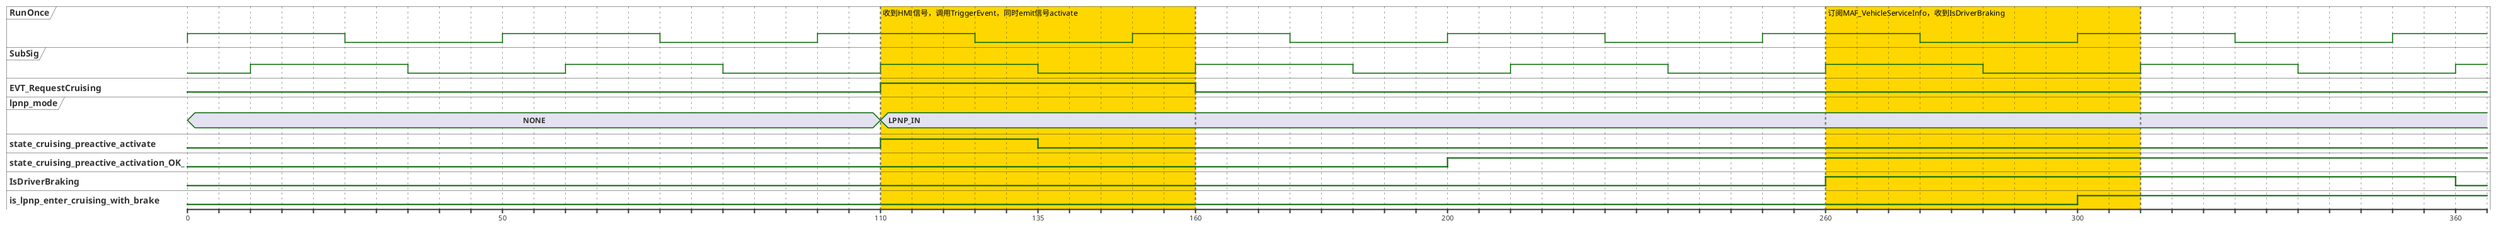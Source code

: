 @startuml
clock   "RunOnce"   as C0 with period 50
clock   "SubSig"   as C1 with period 50 offset 10
binary  "EVT_RequestCruising"  as EVT_RequestCruising
concise "lpnp_mode"  as lpnp_mode
binary "state_cruising_preactive_activate"  as state_cruising_preactive_activate
binary "state_cruising_preactive_activation_OK_" as state_cruising_preactive_activation_OK_
binary "IsDriverBraking" as IsDriverBraking
binary "is_lpnp_enter_cruising_with_brake" as is_lpnp_enter_cruising_with_brake

@0
EVT_RequestCruising is low
lpnp_mode is NONE
state_cruising_preactive_activate is low
state_cruising_preactive_activation_OK_ is low
IsDriverBraking is low
is_lpnp_enter_cruising_with_brake is low

@110
EVT_RequestCruising is high
lpnp_mode is LPNP_IN
state_cruising_preactive_activate is high

@135
state_cruising_preactive_activate is low

@160
EVT_RequestCruising is low
highlight 110 to 160 #Gold;line:DimGrey :收到HMI信号，调用TriggerEvent，同时emit信号activate

@200
state_cruising_preactive_activation_OK_ is high

@260
IsDriverBraking is high
@360
IsDriverBraking is low
highlight 260 to 310 #Gold;line:DimGrey :订阅MAF_VehicleServiceInfo，收到IsDriverBraking


@300
is_lpnp_enter_cruising_with_brake is high


@enduml
